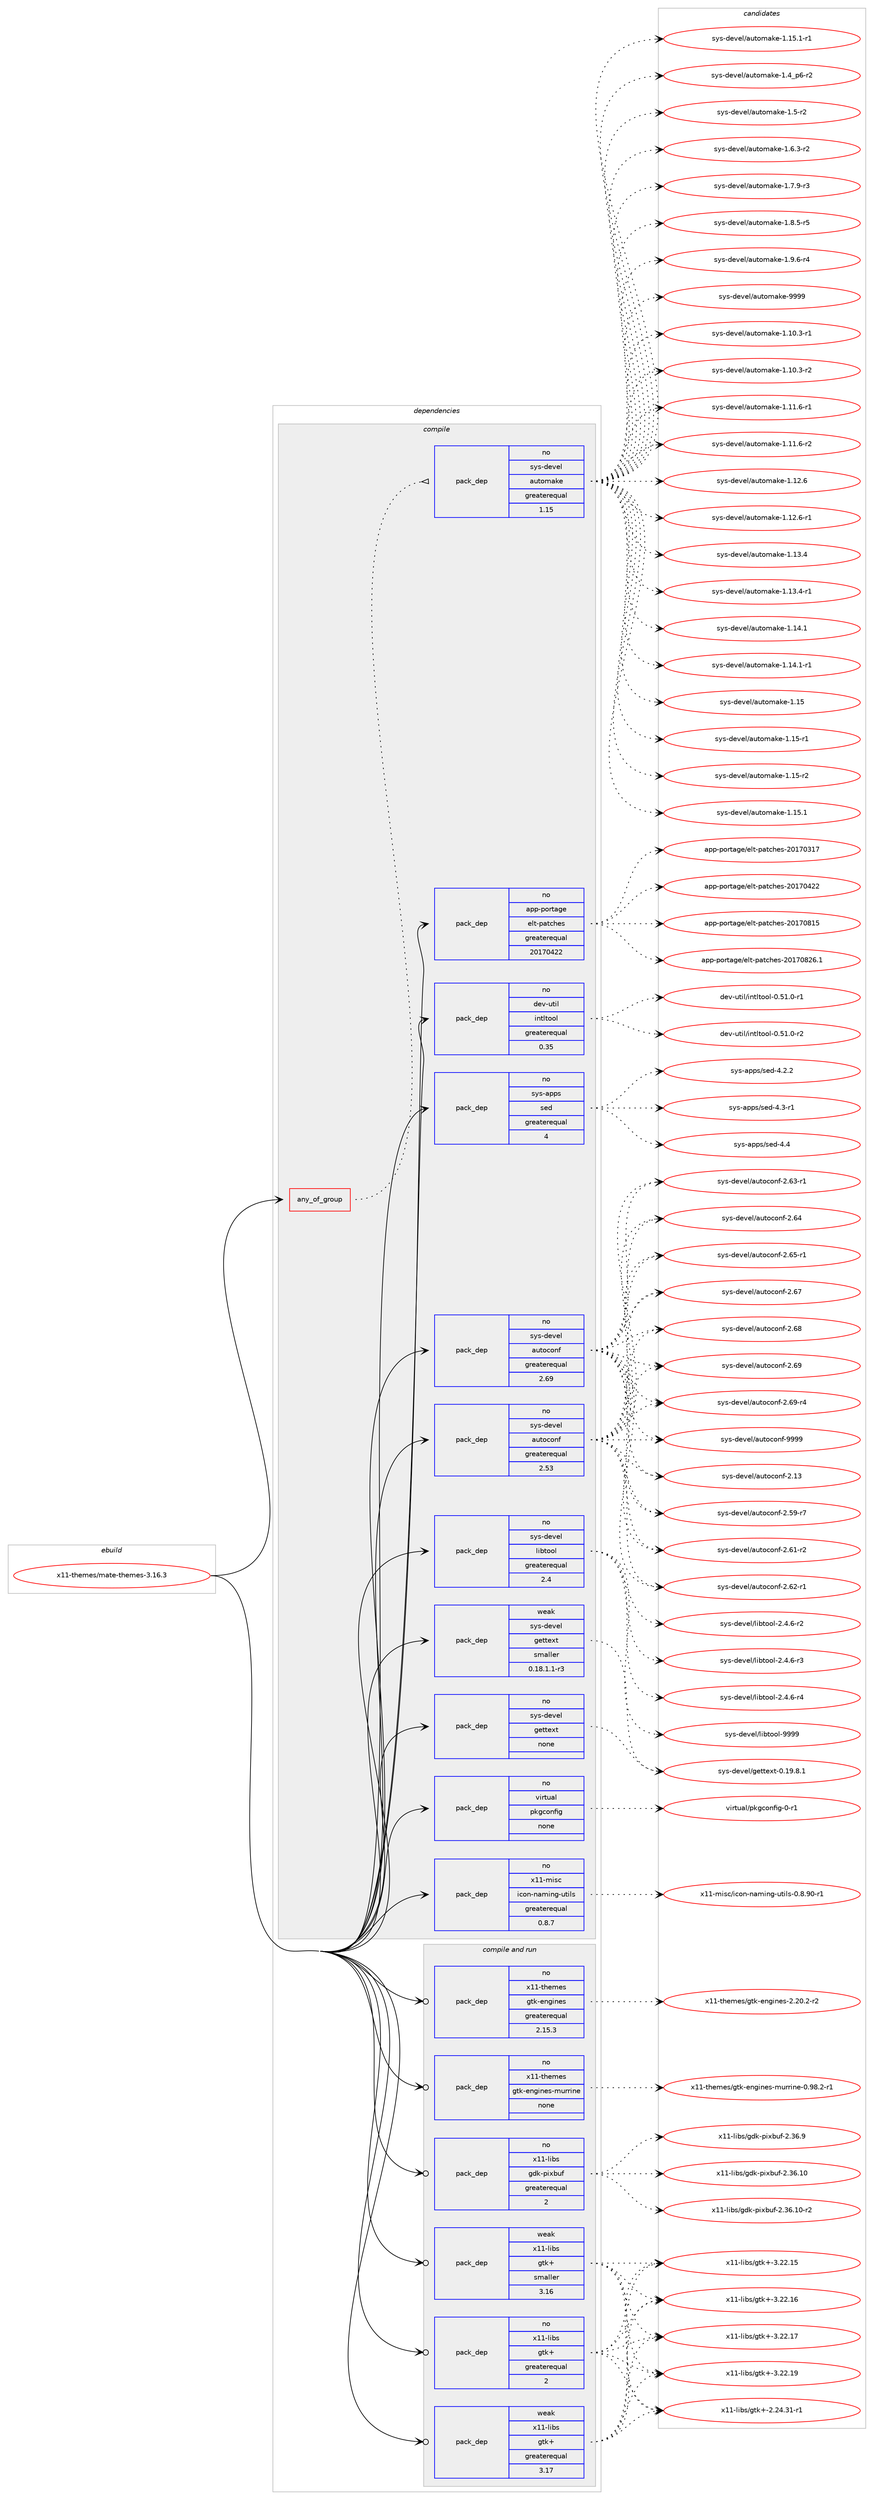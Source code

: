 digraph prolog {

# *************
# Graph options
# *************

newrank=true;
concentrate=true;
compound=true;
graph [rankdir=LR,fontname=Helvetica,fontsize=10,ranksep=1.5];#, ranksep=2.5, nodesep=0.2];
edge  [arrowhead=vee];
node  [fontname=Helvetica,fontsize=10];

# **********
# The ebuild
# **********

subgraph cluster_leftcol {
color=gray;
rank=same;
label=<<i>ebuild</i>>;
id [label="x11-themes/mate-themes-3.16.3", color=red, width=4, href="../x11-themes/mate-themes-3.16.3.svg"];
}

# ****************
# The dependencies
# ****************

subgraph cluster_midcol {
color=gray;
label=<<i>dependencies</i>>;
subgraph cluster_compile {
fillcolor="#eeeeee";
style=filled;
label=<<i>compile</i>>;
subgraph any9721 {
dependency530346 [label=<<TABLE BORDER="0" CELLBORDER="1" CELLSPACING="0" CELLPADDING="4"><TR><TD CELLPADDING="10">any_of_group</TD></TR></TABLE>>, shape=none, color=red];subgraph pack396395 {
dependency530347 [label=<<TABLE BORDER="0" CELLBORDER="1" CELLSPACING="0" CELLPADDING="4" WIDTH="220"><TR><TD ROWSPAN="6" CELLPADDING="30">pack_dep</TD></TR><TR><TD WIDTH="110">no</TD></TR><TR><TD>sys-devel</TD></TR><TR><TD>automake</TD></TR><TR><TD>greaterequal</TD></TR><TR><TD>1.15</TD></TR></TABLE>>, shape=none, color=blue];
}
dependency530346:e -> dependency530347:w [weight=20,style="dotted",arrowhead="oinv"];
}
id:e -> dependency530346:w [weight=20,style="solid",arrowhead="vee"];
subgraph pack396396 {
dependency530348 [label=<<TABLE BORDER="0" CELLBORDER="1" CELLSPACING="0" CELLPADDING="4" WIDTH="220"><TR><TD ROWSPAN="6" CELLPADDING="30">pack_dep</TD></TR><TR><TD WIDTH="110">no</TD></TR><TR><TD>app-portage</TD></TR><TR><TD>elt-patches</TD></TR><TR><TD>greaterequal</TD></TR><TR><TD>20170422</TD></TR></TABLE>>, shape=none, color=blue];
}
id:e -> dependency530348:w [weight=20,style="solid",arrowhead="vee"];
subgraph pack396397 {
dependency530349 [label=<<TABLE BORDER="0" CELLBORDER="1" CELLSPACING="0" CELLPADDING="4" WIDTH="220"><TR><TD ROWSPAN="6" CELLPADDING="30">pack_dep</TD></TR><TR><TD WIDTH="110">no</TD></TR><TR><TD>dev-util</TD></TR><TR><TD>intltool</TD></TR><TR><TD>greaterequal</TD></TR><TR><TD>0.35</TD></TR></TABLE>>, shape=none, color=blue];
}
id:e -> dependency530349:w [weight=20,style="solid",arrowhead="vee"];
subgraph pack396398 {
dependency530350 [label=<<TABLE BORDER="0" CELLBORDER="1" CELLSPACING="0" CELLPADDING="4" WIDTH="220"><TR><TD ROWSPAN="6" CELLPADDING="30">pack_dep</TD></TR><TR><TD WIDTH="110">no</TD></TR><TR><TD>sys-apps</TD></TR><TR><TD>sed</TD></TR><TR><TD>greaterequal</TD></TR><TR><TD>4</TD></TR></TABLE>>, shape=none, color=blue];
}
id:e -> dependency530350:w [weight=20,style="solid",arrowhead="vee"];
subgraph pack396399 {
dependency530351 [label=<<TABLE BORDER="0" CELLBORDER="1" CELLSPACING="0" CELLPADDING="4" WIDTH="220"><TR><TD ROWSPAN="6" CELLPADDING="30">pack_dep</TD></TR><TR><TD WIDTH="110">no</TD></TR><TR><TD>sys-devel</TD></TR><TR><TD>autoconf</TD></TR><TR><TD>greaterequal</TD></TR><TR><TD>2.53</TD></TR></TABLE>>, shape=none, color=blue];
}
id:e -> dependency530351:w [weight=20,style="solid",arrowhead="vee"];
subgraph pack396400 {
dependency530352 [label=<<TABLE BORDER="0" CELLBORDER="1" CELLSPACING="0" CELLPADDING="4" WIDTH="220"><TR><TD ROWSPAN="6" CELLPADDING="30">pack_dep</TD></TR><TR><TD WIDTH="110">no</TD></TR><TR><TD>sys-devel</TD></TR><TR><TD>autoconf</TD></TR><TR><TD>greaterequal</TD></TR><TR><TD>2.69</TD></TR></TABLE>>, shape=none, color=blue];
}
id:e -> dependency530352:w [weight=20,style="solid",arrowhead="vee"];
subgraph pack396401 {
dependency530353 [label=<<TABLE BORDER="0" CELLBORDER="1" CELLSPACING="0" CELLPADDING="4" WIDTH="220"><TR><TD ROWSPAN="6" CELLPADDING="30">pack_dep</TD></TR><TR><TD WIDTH="110">no</TD></TR><TR><TD>sys-devel</TD></TR><TR><TD>gettext</TD></TR><TR><TD>none</TD></TR><TR><TD></TD></TR></TABLE>>, shape=none, color=blue];
}
id:e -> dependency530353:w [weight=20,style="solid",arrowhead="vee"];
subgraph pack396402 {
dependency530354 [label=<<TABLE BORDER="0" CELLBORDER="1" CELLSPACING="0" CELLPADDING="4" WIDTH="220"><TR><TD ROWSPAN="6" CELLPADDING="30">pack_dep</TD></TR><TR><TD WIDTH="110">no</TD></TR><TR><TD>sys-devel</TD></TR><TR><TD>libtool</TD></TR><TR><TD>greaterequal</TD></TR><TR><TD>2.4</TD></TR></TABLE>>, shape=none, color=blue];
}
id:e -> dependency530354:w [weight=20,style="solid",arrowhead="vee"];
subgraph pack396403 {
dependency530355 [label=<<TABLE BORDER="0" CELLBORDER="1" CELLSPACING="0" CELLPADDING="4" WIDTH="220"><TR><TD ROWSPAN="6" CELLPADDING="30">pack_dep</TD></TR><TR><TD WIDTH="110">no</TD></TR><TR><TD>virtual</TD></TR><TR><TD>pkgconfig</TD></TR><TR><TD>none</TD></TR><TR><TD></TD></TR></TABLE>>, shape=none, color=blue];
}
id:e -> dependency530355:w [weight=20,style="solid",arrowhead="vee"];
subgraph pack396404 {
dependency530356 [label=<<TABLE BORDER="0" CELLBORDER="1" CELLSPACING="0" CELLPADDING="4" WIDTH="220"><TR><TD ROWSPAN="6" CELLPADDING="30">pack_dep</TD></TR><TR><TD WIDTH="110">no</TD></TR><TR><TD>x11-misc</TD></TR><TR><TD>icon-naming-utils</TD></TR><TR><TD>greaterequal</TD></TR><TR><TD>0.8.7</TD></TR></TABLE>>, shape=none, color=blue];
}
id:e -> dependency530356:w [weight=20,style="solid",arrowhead="vee"];
subgraph pack396405 {
dependency530357 [label=<<TABLE BORDER="0" CELLBORDER="1" CELLSPACING="0" CELLPADDING="4" WIDTH="220"><TR><TD ROWSPAN="6" CELLPADDING="30">pack_dep</TD></TR><TR><TD WIDTH="110">weak</TD></TR><TR><TD>sys-devel</TD></TR><TR><TD>gettext</TD></TR><TR><TD>smaller</TD></TR><TR><TD>0.18.1.1-r3</TD></TR></TABLE>>, shape=none, color=blue];
}
id:e -> dependency530357:w [weight=20,style="solid",arrowhead="vee"];
}
subgraph cluster_compileandrun {
fillcolor="#eeeeee";
style=filled;
label=<<i>compile and run</i>>;
subgraph pack396406 {
dependency530358 [label=<<TABLE BORDER="0" CELLBORDER="1" CELLSPACING="0" CELLPADDING="4" WIDTH="220"><TR><TD ROWSPAN="6" CELLPADDING="30">pack_dep</TD></TR><TR><TD WIDTH="110">no</TD></TR><TR><TD>x11-libs</TD></TR><TR><TD>gdk-pixbuf</TD></TR><TR><TD>greaterequal</TD></TR><TR><TD>2</TD></TR></TABLE>>, shape=none, color=blue];
}
id:e -> dependency530358:w [weight=20,style="solid",arrowhead="odotvee"];
subgraph pack396407 {
dependency530359 [label=<<TABLE BORDER="0" CELLBORDER="1" CELLSPACING="0" CELLPADDING="4" WIDTH="220"><TR><TD ROWSPAN="6" CELLPADDING="30">pack_dep</TD></TR><TR><TD WIDTH="110">no</TD></TR><TR><TD>x11-libs</TD></TR><TR><TD>gtk+</TD></TR><TR><TD>greaterequal</TD></TR><TR><TD>2</TD></TR></TABLE>>, shape=none, color=blue];
}
id:e -> dependency530359:w [weight=20,style="solid",arrowhead="odotvee"];
subgraph pack396408 {
dependency530360 [label=<<TABLE BORDER="0" CELLBORDER="1" CELLSPACING="0" CELLPADDING="4" WIDTH="220"><TR><TD ROWSPAN="6" CELLPADDING="30">pack_dep</TD></TR><TR><TD WIDTH="110">no</TD></TR><TR><TD>x11-themes</TD></TR><TR><TD>gtk-engines</TD></TR><TR><TD>greaterequal</TD></TR><TR><TD>2.15.3</TD></TR></TABLE>>, shape=none, color=blue];
}
id:e -> dependency530360:w [weight=20,style="solid",arrowhead="odotvee"];
subgraph pack396409 {
dependency530361 [label=<<TABLE BORDER="0" CELLBORDER="1" CELLSPACING="0" CELLPADDING="4" WIDTH="220"><TR><TD ROWSPAN="6" CELLPADDING="30">pack_dep</TD></TR><TR><TD WIDTH="110">no</TD></TR><TR><TD>x11-themes</TD></TR><TR><TD>gtk-engines-murrine</TD></TR><TR><TD>none</TD></TR><TR><TD></TD></TR></TABLE>>, shape=none, color=blue];
}
id:e -> dependency530361:w [weight=20,style="solid",arrowhead="odotvee"];
subgraph pack396410 {
dependency530362 [label=<<TABLE BORDER="0" CELLBORDER="1" CELLSPACING="0" CELLPADDING="4" WIDTH="220"><TR><TD ROWSPAN="6" CELLPADDING="30">pack_dep</TD></TR><TR><TD WIDTH="110">weak</TD></TR><TR><TD>x11-libs</TD></TR><TR><TD>gtk+</TD></TR><TR><TD>greaterequal</TD></TR><TR><TD>3.17</TD></TR></TABLE>>, shape=none, color=blue];
}
id:e -> dependency530362:w [weight=20,style="solid",arrowhead="odotvee"];
subgraph pack396411 {
dependency530363 [label=<<TABLE BORDER="0" CELLBORDER="1" CELLSPACING="0" CELLPADDING="4" WIDTH="220"><TR><TD ROWSPAN="6" CELLPADDING="30">pack_dep</TD></TR><TR><TD WIDTH="110">weak</TD></TR><TR><TD>x11-libs</TD></TR><TR><TD>gtk+</TD></TR><TR><TD>smaller</TD></TR><TR><TD>3.16</TD></TR></TABLE>>, shape=none, color=blue];
}
id:e -> dependency530363:w [weight=20,style="solid",arrowhead="odotvee"];
}
subgraph cluster_run {
fillcolor="#eeeeee";
style=filled;
label=<<i>run</i>>;
}
}

# **************
# The candidates
# **************

subgraph cluster_choices {
rank=same;
color=gray;
label=<<i>candidates</i>>;

subgraph choice396395 {
color=black;
nodesep=1;
choice11512111545100101118101108479711711611110997107101454946494846514511449 [label="sys-devel/automake-1.10.3-r1", color=red, width=4,href="../sys-devel/automake-1.10.3-r1.svg"];
choice11512111545100101118101108479711711611110997107101454946494846514511450 [label="sys-devel/automake-1.10.3-r2", color=red, width=4,href="../sys-devel/automake-1.10.3-r2.svg"];
choice11512111545100101118101108479711711611110997107101454946494946544511449 [label="sys-devel/automake-1.11.6-r1", color=red, width=4,href="../sys-devel/automake-1.11.6-r1.svg"];
choice11512111545100101118101108479711711611110997107101454946494946544511450 [label="sys-devel/automake-1.11.6-r2", color=red, width=4,href="../sys-devel/automake-1.11.6-r2.svg"];
choice1151211154510010111810110847971171161111099710710145494649504654 [label="sys-devel/automake-1.12.6", color=red, width=4,href="../sys-devel/automake-1.12.6.svg"];
choice11512111545100101118101108479711711611110997107101454946495046544511449 [label="sys-devel/automake-1.12.6-r1", color=red, width=4,href="../sys-devel/automake-1.12.6-r1.svg"];
choice1151211154510010111810110847971171161111099710710145494649514652 [label="sys-devel/automake-1.13.4", color=red, width=4,href="../sys-devel/automake-1.13.4.svg"];
choice11512111545100101118101108479711711611110997107101454946495146524511449 [label="sys-devel/automake-1.13.4-r1", color=red, width=4,href="../sys-devel/automake-1.13.4-r1.svg"];
choice1151211154510010111810110847971171161111099710710145494649524649 [label="sys-devel/automake-1.14.1", color=red, width=4,href="../sys-devel/automake-1.14.1.svg"];
choice11512111545100101118101108479711711611110997107101454946495246494511449 [label="sys-devel/automake-1.14.1-r1", color=red, width=4,href="../sys-devel/automake-1.14.1-r1.svg"];
choice115121115451001011181011084797117116111109971071014549464953 [label="sys-devel/automake-1.15", color=red, width=4,href="../sys-devel/automake-1.15.svg"];
choice1151211154510010111810110847971171161111099710710145494649534511449 [label="sys-devel/automake-1.15-r1", color=red, width=4,href="../sys-devel/automake-1.15-r1.svg"];
choice1151211154510010111810110847971171161111099710710145494649534511450 [label="sys-devel/automake-1.15-r2", color=red, width=4,href="../sys-devel/automake-1.15-r2.svg"];
choice1151211154510010111810110847971171161111099710710145494649534649 [label="sys-devel/automake-1.15.1", color=red, width=4,href="../sys-devel/automake-1.15.1.svg"];
choice11512111545100101118101108479711711611110997107101454946495346494511449 [label="sys-devel/automake-1.15.1-r1", color=red, width=4,href="../sys-devel/automake-1.15.1-r1.svg"];
choice115121115451001011181011084797117116111109971071014549465295112544511450 [label="sys-devel/automake-1.4_p6-r2", color=red, width=4,href="../sys-devel/automake-1.4_p6-r2.svg"];
choice11512111545100101118101108479711711611110997107101454946534511450 [label="sys-devel/automake-1.5-r2", color=red, width=4,href="../sys-devel/automake-1.5-r2.svg"];
choice115121115451001011181011084797117116111109971071014549465446514511450 [label="sys-devel/automake-1.6.3-r2", color=red, width=4,href="../sys-devel/automake-1.6.3-r2.svg"];
choice115121115451001011181011084797117116111109971071014549465546574511451 [label="sys-devel/automake-1.7.9-r3", color=red, width=4,href="../sys-devel/automake-1.7.9-r3.svg"];
choice115121115451001011181011084797117116111109971071014549465646534511453 [label="sys-devel/automake-1.8.5-r5", color=red, width=4,href="../sys-devel/automake-1.8.5-r5.svg"];
choice115121115451001011181011084797117116111109971071014549465746544511452 [label="sys-devel/automake-1.9.6-r4", color=red, width=4,href="../sys-devel/automake-1.9.6-r4.svg"];
choice115121115451001011181011084797117116111109971071014557575757 [label="sys-devel/automake-9999", color=red, width=4,href="../sys-devel/automake-9999.svg"];
dependency530347:e -> choice11512111545100101118101108479711711611110997107101454946494846514511449:w [style=dotted,weight="100"];
dependency530347:e -> choice11512111545100101118101108479711711611110997107101454946494846514511450:w [style=dotted,weight="100"];
dependency530347:e -> choice11512111545100101118101108479711711611110997107101454946494946544511449:w [style=dotted,weight="100"];
dependency530347:e -> choice11512111545100101118101108479711711611110997107101454946494946544511450:w [style=dotted,weight="100"];
dependency530347:e -> choice1151211154510010111810110847971171161111099710710145494649504654:w [style=dotted,weight="100"];
dependency530347:e -> choice11512111545100101118101108479711711611110997107101454946495046544511449:w [style=dotted,weight="100"];
dependency530347:e -> choice1151211154510010111810110847971171161111099710710145494649514652:w [style=dotted,weight="100"];
dependency530347:e -> choice11512111545100101118101108479711711611110997107101454946495146524511449:w [style=dotted,weight="100"];
dependency530347:e -> choice1151211154510010111810110847971171161111099710710145494649524649:w [style=dotted,weight="100"];
dependency530347:e -> choice11512111545100101118101108479711711611110997107101454946495246494511449:w [style=dotted,weight="100"];
dependency530347:e -> choice115121115451001011181011084797117116111109971071014549464953:w [style=dotted,weight="100"];
dependency530347:e -> choice1151211154510010111810110847971171161111099710710145494649534511449:w [style=dotted,weight="100"];
dependency530347:e -> choice1151211154510010111810110847971171161111099710710145494649534511450:w [style=dotted,weight="100"];
dependency530347:e -> choice1151211154510010111810110847971171161111099710710145494649534649:w [style=dotted,weight="100"];
dependency530347:e -> choice11512111545100101118101108479711711611110997107101454946495346494511449:w [style=dotted,weight="100"];
dependency530347:e -> choice115121115451001011181011084797117116111109971071014549465295112544511450:w [style=dotted,weight="100"];
dependency530347:e -> choice11512111545100101118101108479711711611110997107101454946534511450:w [style=dotted,weight="100"];
dependency530347:e -> choice115121115451001011181011084797117116111109971071014549465446514511450:w [style=dotted,weight="100"];
dependency530347:e -> choice115121115451001011181011084797117116111109971071014549465546574511451:w [style=dotted,weight="100"];
dependency530347:e -> choice115121115451001011181011084797117116111109971071014549465646534511453:w [style=dotted,weight="100"];
dependency530347:e -> choice115121115451001011181011084797117116111109971071014549465746544511452:w [style=dotted,weight="100"];
dependency530347:e -> choice115121115451001011181011084797117116111109971071014557575757:w [style=dotted,weight="100"];
}
subgraph choice396396 {
color=black;
nodesep=1;
choice97112112451121111141169710310147101108116451129711699104101115455048495548514955 [label="app-portage/elt-patches-20170317", color=red, width=4,href="../app-portage/elt-patches-20170317.svg"];
choice97112112451121111141169710310147101108116451129711699104101115455048495548525050 [label="app-portage/elt-patches-20170422", color=red, width=4,href="../app-portage/elt-patches-20170422.svg"];
choice97112112451121111141169710310147101108116451129711699104101115455048495548564953 [label="app-portage/elt-patches-20170815", color=red, width=4,href="../app-portage/elt-patches-20170815.svg"];
choice971121124511211111411697103101471011081164511297116991041011154550484955485650544649 [label="app-portage/elt-patches-20170826.1", color=red, width=4,href="../app-portage/elt-patches-20170826.1.svg"];
dependency530348:e -> choice97112112451121111141169710310147101108116451129711699104101115455048495548514955:w [style=dotted,weight="100"];
dependency530348:e -> choice97112112451121111141169710310147101108116451129711699104101115455048495548525050:w [style=dotted,weight="100"];
dependency530348:e -> choice97112112451121111141169710310147101108116451129711699104101115455048495548564953:w [style=dotted,weight="100"];
dependency530348:e -> choice971121124511211111411697103101471011081164511297116991041011154550484955485650544649:w [style=dotted,weight="100"];
}
subgraph choice396397 {
color=black;
nodesep=1;
choice1001011184511711610510847105110116108116111111108454846534946484511449 [label="dev-util/intltool-0.51.0-r1", color=red, width=4,href="../dev-util/intltool-0.51.0-r1.svg"];
choice1001011184511711610510847105110116108116111111108454846534946484511450 [label="dev-util/intltool-0.51.0-r2", color=red, width=4,href="../dev-util/intltool-0.51.0-r2.svg"];
dependency530349:e -> choice1001011184511711610510847105110116108116111111108454846534946484511449:w [style=dotted,weight="100"];
dependency530349:e -> choice1001011184511711610510847105110116108116111111108454846534946484511450:w [style=dotted,weight="100"];
}
subgraph choice396398 {
color=black;
nodesep=1;
choice115121115459711211211547115101100455246504650 [label="sys-apps/sed-4.2.2", color=red, width=4,href="../sys-apps/sed-4.2.2.svg"];
choice115121115459711211211547115101100455246514511449 [label="sys-apps/sed-4.3-r1", color=red, width=4,href="../sys-apps/sed-4.3-r1.svg"];
choice11512111545971121121154711510110045524652 [label="sys-apps/sed-4.4", color=red, width=4,href="../sys-apps/sed-4.4.svg"];
dependency530350:e -> choice115121115459711211211547115101100455246504650:w [style=dotted,weight="100"];
dependency530350:e -> choice115121115459711211211547115101100455246514511449:w [style=dotted,weight="100"];
dependency530350:e -> choice11512111545971121121154711510110045524652:w [style=dotted,weight="100"];
}
subgraph choice396399 {
color=black;
nodesep=1;
choice115121115451001011181011084797117116111991111101024550464951 [label="sys-devel/autoconf-2.13", color=red, width=4,href="../sys-devel/autoconf-2.13.svg"];
choice1151211154510010111810110847971171161119911111010245504653574511455 [label="sys-devel/autoconf-2.59-r7", color=red, width=4,href="../sys-devel/autoconf-2.59-r7.svg"];
choice1151211154510010111810110847971171161119911111010245504654494511450 [label="sys-devel/autoconf-2.61-r2", color=red, width=4,href="../sys-devel/autoconf-2.61-r2.svg"];
choice1151211154510010111810110847971171161119911111010245504654504511449 [label="sys-devel/autoconf-2.62-r1", color=red, width=4,href="../sys-devel/autoconf-2.62-r1.svg"];
choice1151211154510010111810110847971171161119911111010245504654514511449 [label="sys-devel/autoconf-2.63-r1", color=red, width=4,href="../sys-devel/autoconf-2.63-r1.svg"];
choice115121115451001011181011084797117116111991111101024550465452 [label="sys-devel/autoconf-2.64", color=red, width=4,href="../sys-devel/autoconf-2.64.svg"];
choice1151211154510010111810110847971171161119911111010245504654534511449 [label="sys-devel/autoconf-2.65-r1", color=red, width=4,href="../sys-devel/autoconf-2.65-r1.svg"];
choice115121115451001011181011084797117116111991111101024550465455 [label="sys-devel/autoconf-2.67", color=red, width=4,href="../sys-devel/autoconf-2.67.svg"];
choice115121115451001011181011084797117116111991111101024550465456 [label="sys-devel/autoconf-2.68", color=red, width=4,href="../sys-devel/autoconf-2.68.svg"];
choice115121115451001011181011084797117116111991111101024550465457 [label="sys-devel/autoconf-2.69", color=red, width=4,href="../sys-devel/autoconf-2.69.svg"];
choice1151211154510010111810110847971171161119911111010245504654574511452 [label="sys-devel/autoconf-2.69-r4", color=red, width=4,href="../sys-devel/autoconf-2.69-r4.svg"];
choice115121115451001011181011084797117116111991111101024557575757 [label="sys-devel/autoconf-9999", color=red, width=4,href="../sys-devel/autoconf-9999.svg"];
dependency530351:e -> choice115121115451001011181011084797117116111991111101024550464951:w [style=dotted,weight="100"];
dependency530351:e -> choice1151211154510010111810110847971171161119911111010245504653574511455:w [style=dotted,weight="100"];
dependency530351:e -> choice1151211154510010111810110847971171161119911111010245504654494511450:w [style=dotted,weight="100"];
dependency530351:e -> choice1151211154510010111810110847971171161119911111010245504654504511449:w [style=dotted,weight="100"];
dependency530351:e -> choice1151211154510010111810110847971171161119911111010245504654514511449:w [style=dotted,weight="100"];
dependency530351:e -> choice115121115451001011181011084797117116111991111101024550465452:w [style=dotted,weight="100"];
dependency530351:e -> choice1151211154510010111810110847971171161119911111010245504654534511449:w [style=dotted,weight="100"];
dependency530351:e -> choice115121115451001011181011084797117116111991111101024550465455:w [style=dotted,weight="100"];
dependency530351:e -> choice115121115451001011181011084797117116111991111101024550465456:w [style=dotted,weight="100"];
dependency530351:e -> choice115121115451001011181011084797117116111991111101024550465457:w [style=dotted,weight="100"];
dependency530351:e -> choice1151211154510010111810110847971171161119911111010245504654574511452:w [style=dotted,weight="100"];
dependency530351:e -> choice115121115451001011181011084797117116111991111101024557575757:w [style=dotted,weight="100"];
}
subgraph choice396400 {
color=black;
nodesep=1;
choice115121115451001011181011084797117116111991111101024550464951 [label="sys-devel/autoconf-2.13", color=red, width=4,href="../sys-devel/autoconf-2.13.svg"];
choice1151211154510010111810110847971171161119911111010245504653574511455 [label="sys-devel/autoconf-2.59-r7", color=red, width=4,href="../sys-devel/autoconf-2.59-r7.svg"];
choice1151211154510010111810110847971171161119911111010245504654494511450 [label="sys-devel/autoconf-2.61-r2", color=red, width=4,href="../sys-devel/autoconf-2.61-r2.svg"];
choice1151211154510010111810110847971171161119911111010245504654504511449 [label="sys-devel/autoconf-2.62-r1", color=red, width=4,href="../sys-devel/autoconf-2.62-r1.svg"];
choice1151211154510010111810110847971171161119911111010245504654514511449 [label="sys-devel/autoconf-2.63-r1", color=red, width=4,href="../sys-devel/autoconf-2.63-r1.svg"];
choice115121115451001011181011084797117116111991111101024550465452 [label="sys-devel/autoconf-2.64", color=red, width=4,href="../sys-devel/autoconf-2.64.svg"];
choice1151211154510010111810110847971171161119911111010245504654534511449 [label="sys-devel/autoconf-2.65-r1", color=red, width=4,href="../sys-devel/autoconf-2.65-r1.svg"];
choice115121115451001011181011084797117116111991111101024550465455 [label="sys-devel/autoconf-2.67", color=red, width=4,href="../sys-devel/autoconf-2.67.svg"];
choice115121115451001011181011084797117116111991111101024550465456 [label="sys-devel/autoconf-2.68", color=red, width=4,href="../sys-devel/autoconf-2.68.svg"];
choice115121115451001011181011084797117116111991111101024550465457 [label="sys-devel/autoconf-2.69", color=red, width=4,href="../sys-devel/autoconf-2.69.svg"];
choice1151211154510010111810110847971171161119911111010245504654574511452 [label="sys-devel/autoconf-2.69-r4", color=red, width=4,href="../sys-devel/autoconf-2.69-r4.svg"];
choice115121115451001011181011084797117116111991111101024557575757 [label="sys-devel/autoconf-9999", color=red, width=4,href="../sys-devel/autoconf-9999.svg"];
dependency530352:e -> choice115121115451001011181011084797117116111991111101024550464951:w [style=dotted,weight="100"];
dependency530352:e -> choice1151211154510010111810110847971171161119911111010245504653574511455:w [style=dotted,weight="100"];
dependency530352:e -> choice1151211154510010111810110847971171161119911111010245504654494511450:w [style=dotted,weight="100"];
dependency530352:e -> choice1151211154510010111810110847971171161119911111010245504654504511449:w [style=dotted,weight="100"];
dependency530352:e -> choice1151211154510010111810110847971171161119911111010245504654514511449:w [style=dotted,weight="100"];
dependency530352:e -> choice115121115451001011181011084797117116111991111101024550465452:w [style=dotted,weight="100"];
dependency530352:e -> choice1151211154510010111810110847971171161119911111010245504654534511449:w [style=dotted,weight="100"];
dependency530352:e -> choice115121115451001011181011084797117116111991111101024550465455:w [style=dotted,weight="100"];
dependency530352:e -> choice115121115451001011181011084797117116111991111101024550465456:w [style=dotted,weight="100"];
dependency530352:e -> choice115121115451001011181011084797117116111991111101024550465457:w [style=dotted,weight="100"];
dependency530352:e -> choice1151211154510010111810110847971171161119911111010245504654574511452:w [style=dotted,weight="100"];
dependency530352:e -> choice115121115451001011181011084797117116111991111101024557575757:w [style=dotted,weight="100"];
}
subgraph choice396401 {
color=black;
nodesep=1;
choice1151211154510010111810110847103101116116101120116454846495746564649 [label="sys-devel/gettext-0.19.8.1", color=red, width=4,href="../sys-devel/gettext-0.19.8.1.svg"];
dependency530353:e -> choice1151211154510010111810110847103101116116101120116454846495746564649:w [style=dotted,weight="100"];
}
subgraph choice396402 {
color=black;
nodesep=1;
choice1151211154510010111810110847108105981161111111084550465246544511450 [label="sys-devel/libtool-2.4.6-r2", color=red, width=4,href="../sys-devel/libtool-2.4.6-r2.svg"];
choice1151211154510010111810110847108105981161111111084550465246544511451 [label="sys-devel/libtool-2.4.6-r3", color=red, width=4,href="../sys-devel/libtool-2.4.6-r3.svg"];
choice1151211154510010111810110847108105981161111111084550465246544511452 [label="sys-devel/libtool-2.4.6-r4", color=red, width=4,href="../sys-devel/libtool-2.4.6-r4.svg"];
choice1151211154510010111810110847108105981161111111084557575757 [label="sys-devel/libtool-9999", color=red, width=4,href="../sys-devel/libtool-9999.svg"];
dependency530354:e -> choice1151211154510010111810110847108105981161111111084550465246544511450:w [style=dotted,weight="100"];
dependency530354:e -> choice1151211154510010111810110847108105981161111111084550465246544511451:w [style=dotted,weight="100"];
dependency530354:e -> choice1151211154510010111810110847108105981161111111084550465246544511452:w [style=dotted,weight="100"];
dependency530354:e -> choice1151211154510010111810110847108105981161111111084557575757:w [style=dotted,weight="100"];
}
subgraph choice396403 {
color=black;
nodesep=1;
choice11810511411611797108471121071039911111010210510345484511449 [label="virtual/pkgconfig-0-r1", color=red, width=4,href="../virtual/pkgconfig-0-r1.svg"];
dependency530355:e -> choice11810511411611797108471121071039911111010210510345484511449:w [style=dotted,weight="100"];
}
subgraph choice396404 {
color=black;
nodesep=1;
choice120494945109105115994710599111110451109710910511010345117116105108115454846564657484511449 [label="x11-misc/icon-naming-utils-0.8.90-r1", color=red, width=4,href="../x11-misc/icon-naming-utils-0.8.90-r1.svg"];
dependency530356:e -> choice120494945109105115994710599111110451109710910511010345117116105108115454846564657484511449:w [style=dotted,weight="100"];
}
subgraph choice396405 {
color=black;
nodesep=1;
choice1151211154510010111810110847103101116116101120116454846495746564649 [label="sys-devel/gettext-0.19.8.1", color=red, width=4,href="../sys-devel/gettext-0.19.8.1.svg"];
dependency530357:e -> choice1151211154510010111810110847103101116116101120116454846495746564649:w [style=dotted,weight="100"];
}
subgraph choice396406 {
color=black;
nodesep=1;
choice120494945108105981154710310010745112105120981171024550465154464948 [label="x11-libs/gdk-pixbuf-2.36.10", color=red, width=4,href="../x11-libs/gdk-pixbuf-2.36.10.svg"];
choice1204949451081059811547103100107451121051209811710245504651544649484511450 [label="x11-libs/gdk-pixbuf-2.36.10-r2", color=red, width=4,href="../x11-libs/gdk-pixbuf-2.36.10-r2.svg"];
choice1204949451081059811547103100107451121051209811710245504651544657 [label="x11-libs/gdk-pixbuf-2.36.9", color=red, width=4,href="../x11-libs/gdk-pixbuf-2.36.9.svg"];
dependency530358:e -> choice120494945108105981154710310010745112105120981171024550465154464948:w [style=dotted,weight="100"];
dependency530358:e -> choice1204949451081059811547103100107451121051209811710245504651544649484511450:w [style=dotted,weight="100"];
dependency530358:e -> choice1204949451081059811547103100107451121051209811710245504651544657:w [style=dotted,weight="100"];
}
subgraph choice396407 {
color=black;
nodesep=1;
choice12049494510810598115471031161074345504650524651494511449 [label="x11-libs/gtk+-2.24.31-r1", color=red, width=4,href="../x11-libs/gtk+-2.24.31-r1.svg"];
choice1204949451081059811547103116107434551465050464953 [label="x11-libs/gtk+-3.22.15", color=red, width=4,href="../x11-libs/gtk+-3.22.15.svg"];
choice1204949451081059811547103116107434551465050464954 [label="x11-libs/gtk+-3.22.16", color=red, width=4,href="../x11-libs/gtk+-3.22.16.svg"];
choice1204949451081059811547103116107434551465050464955 [label="x11-libs/gtk+-3.22.17", color=red, width=4,href="../x11-libs/gtk+-3.22.17.svg"];
choice1204949451081059811547103116107434551465050464957 [label="x11-libs/gtk+-3.22.19", color=red, width=4,href="../x11-libs/gtk+-3.22.19.svg"];
dependency530359:e -> choice12049494510810598115471031161074345504650524651494511449:w [style=dotted,weight="100"];
dependency530359:e -> choice1204949451081059811547103116107434551465050464953:w [style=dotted,weight="100"];
dependency530359:e -> choice1204949451081059811547103116107434551465050464954:w [style=dotted,weight="100"];
dependency530359:e -> choice1204949451081059811547103116107434551465050464955:w [style=dotted,weight="100"];
dependency530359:e -> choice1204949451081059811547103116107434551465050464957:w [style=dotted,weight="100"];
}
subgraph choice396408 {
color=black;
nodesep=1;
choice1204949451161041011091011154710311610745101110103105110101115455046504846504511450 [label="x11-themes/gtk-engines-2.20.2-r2", color=red, width=4,href="../x11-themes/gtk-engines-2.20.2-r2.svg"];
dependency530360:e -> choice1204949451161041011091011154710311610745101110103105110101115455046504846504511450:w [style=dotted,weight="100"];
}
subgraph choice396409 {
color=black;
nodesep=1;
choice120494945116104101109101115471031161074510111010310511010111545109117114114105110101454846575646504511449 [label="x11-themes/gtk-engines-murrine-0.98.2-r1", color=red, width=4,href="../x11-themes/gtk-engines-murrine-0.98.2-r1.svg"];
dependency530361:e -> choice120494945116104101109101115471031161074510111010310511010111545109117114114105110101454846575646504511449:w [style=dotted,weight="100"];
}
subgraph choice396410 {
color=black;
nodesep=1;
choice12049494510810598115471031161074345504650524651494511449 [label="x11-libs/gtk+-2.24.31-r1", color=red, width=4,href="../x11-libs/gtk+-2.24.31-r1.svg"];
choice1204949451081059811547103116107434551465050464953 [label="x11-libs/gtk+-3.22.15", color=red, width=4,href="../x11-libs/gtk+-3.22.15.svg"];
choice1204949451081059811547103116107434551465050464954 [label="x11-libs/gtk+-3.22.16", color=red, width=4,href="../x11-libs/gtk+-3.22.16.svg"];
choice1204949451081059811547103116107434551465050464955 [label="x11-libs/gtk+-3.22.17", color=red, width=4,href="../x11-libs/gtk+-3.22.17.svg"];
choice1204949451081059811547103116107434551465050464957 [label="x11-libs/gtk+-3.22.19", color=red, width=4,href="../x11-libs/gtk+-3.22.19.svg"];
dependency530362:e -> choice12049494510810598115471031161074345504650524651494511449:w [style=dotted,weight="100"];
dependency530362:e -> choice1204949451081059811547103116107434551465050464953:w [style=dotted,weight="100"];
dependency530362:e -> choice1204949451081059811547103116107434551465050464954:w [style=dotted,weight="100"];
dependency530362:e -> choice1204949451081059811547103116107434551465050464955:w [style=dotted,weight="100"];
dependency530362:e -> choice1204949451081059811547103116107434551465050464957:w [style=dotted,weight="100"];
}
subgraph choice396411 {
color=black;
nodesep=1;
choice12049494510810598115471031161074345504650524651494511449 [label="x11-libs/gtk+-2.24.31-r1", color=red, width=4,href="../x11-libs/gtk+-2.24.31-r1.svg"];
choice1204949451081059811547103116107434551465050464953 [label="x11-libs/gtk+-3.22.15", color=red, width=4,href="../x11-libs/gtk+-3.22.15.svg"];
choice1204949451081059811547103116107434551465050464954 [label="x11-libs/gtk+-3.22.16", color=red, width=4,href="../x11-libs/gtk+-3.22.16.svg"];
choice1204949451081059811547103116107434551465050464955 [label="x11-libs/gtk+-3.22.17", color=red, width=4,href="../x11-libs/gtk+-3.22.17.svg"];
choice1204949451081059811547103116107434551465050464957 [label="x11-libs/gtk+-3.22.19", color=red, width=4,href="../x11-libs/gtk+-3.22.19.svg"];
dependency530363:e -> choice12049494510810598115471031161074345504650524651494511449:w [style=dotted,weight="100"];
dependency530363:e -> choice1204949451081059811547103116107434551465050464953:w [style=dotted,weight="100"];
dependency530363:e -> choice1204949451081059811547103116107434551465050464954:w [style=dotted,weight="100"];
dependency530363:e -> choice1204949451081059811547103116107434551465050464955:w [style=dotted,weight="100"];
dependency530363:e -> choice1204949451081059811547103116107434551465050464957:w [style=dotted,weight="100"];
}
}

}
